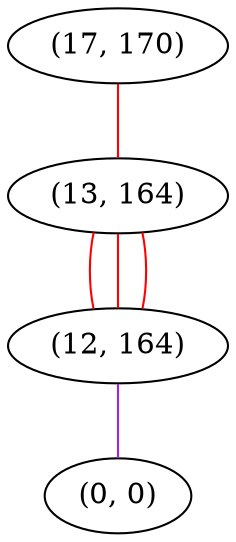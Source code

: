graph "" {
"(17, 170)";
"(13, 164)";
"(12, 164)";
"(0, 0)";
"(17, 170)" -- "(13, 164)"  [color=red, key=0, weight=1];
"(13, 164)" -- "(12, 164)"  [color=red, key=0, weight=1];
"(13, 164)" -- "(12, 164)"  [color=red, key=1, weight=1];
"(13, 164)" -- "(12, 164)"  [color=red, key=2, weight=1];
"(12, 164)" -- "(0, 0)"  [color=purple, key=0, weight=4];
}
